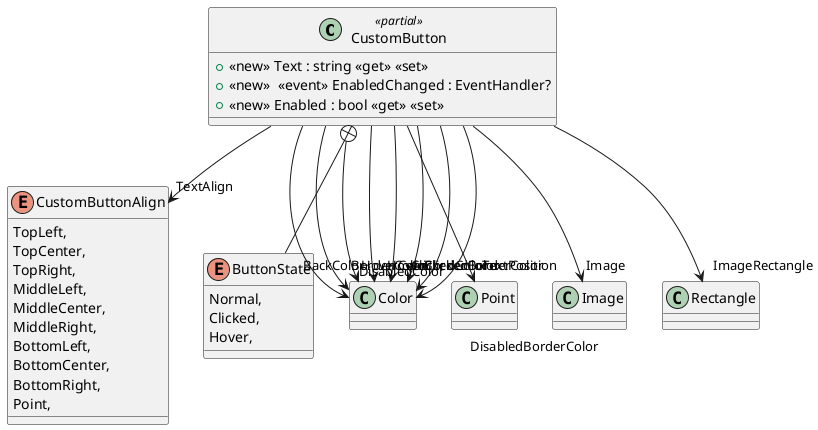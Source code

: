 @startuml
class CustomButton <<partial>> {
    + <<new>> Text : string <<get>> <<set>>
    + <<new>>  <<event>> EnabledChanged : EventHandler? 
    + <<new>> Enabled : bool <<get>> <<set>>
}
enum CustomButtonAlign {
    TopLeft,
    TopCenter,
    TopRight,
    MiddleLeft,
    MiddleCenter,
    MiddleRight,
    BottomLeft,
    BottomCenter,
    BottomRight,
    Point,
}
enum ButtonState {
    Normal,
    Clicked,
    Hover,
}
CustomButton --> "BackColor" Color
CustomButton --> "BorderColor" Color
CustomButton --> "HoverColor" Color
CustomButton --> "HoverBorderColor" Color
CustomButton --> "ClickedColor" Color
CustomButton --> "ClickedBorderColor" Color
CustomButton --> "DisabledColor" Color
CustomButton --> "DisabledBorderColor" Color
CustomButton --> "TextAlign" CustomButtonAlign
CustomButton --> "TextPosition" Point
CustomButton --> "Image" Image
CustomButton --> "ImageRectangle" Rectangle
CustomButton +-- ButtonState
@enduml

